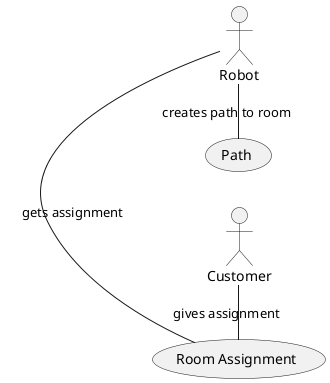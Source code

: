 @startuml UseCase9

left to right direction

actor Customer
actor Robot

usecase "Room Assignment" as roomAssignment
usecase Path

Robot - roomAssignment: "gets assignment"
Customer - roomAssignment: "gives assignment"
Robot - Path: "creates path to room"

@enduml

'As a robot, I need to have a path to follow and rooms assigned to me.